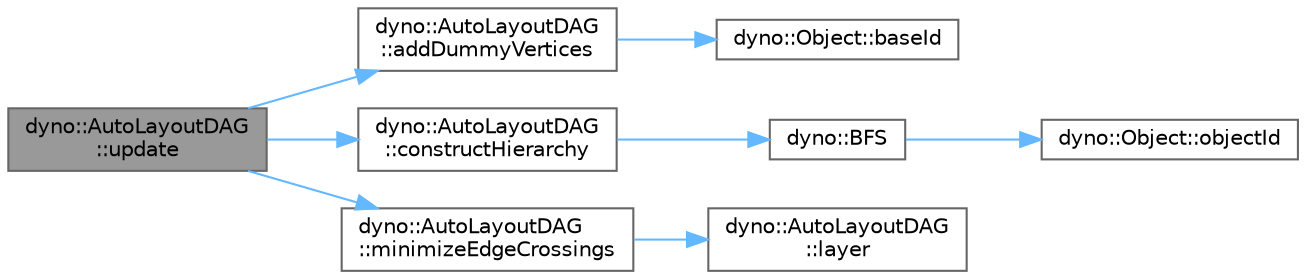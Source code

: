 digraph "dyno::AutoLayoutDAG::update"
{
 // LATEX_PDF_SIZE
  bgcolor="transparent";
  edge [fontname=Helvetica,fontsize=10,labelfontname=Helvetica,labelfontsize=10];
  node [fontname=Helvetica,fontsize=10,shape=box,height=0.2,width=0.4];
  rankdir="LR";
  Node1 [id="Node000001",label="dyno::AutoLayoutDAG\l::update",height=0.2,width=0.4,color="gray40", fillcolor="grey60", style="filled", fontcolor="black",tooltip=" "];
  Node1 -> Node2 [id="edge1_Node000001_Node000002",color="steelblue1",style="solid",tooltip=" "];
  Node2 [id="Node000002",label="dyno::AutoLayoutDAG\l::addDummyVertices",height=0.2,width=0.4,color="grey40", fillcolor="white", style="filled",URL="$classdyno_1_1_auto_layout_d_a_g.html#a63fb5cb89703c21d19a262f2110147c9",tooltip=" "];
  Node2 -> Node3 [id="edge2_Node000002_Node000003",color="steelblue1",style="solid",tooltip=" "];
  Node3 [id="Node000003",label="dyno::Object::baseId",height=0.2,width=0.4,color="grey40", fillcolor="white", style="filled",URL="$classdyno_1_1_object.html#a1c74670edfee2018cfa434a0a6380ed5",tooltip="Base Id."];
  Node1 -> Node4 [id="edge3_Node000001_Node000004",color="steelblue1",style="solid",tooltip=" "];
  Node4 [id="Node000004",label="dyno::AutoLayoutDAG\l::constructHierarchy",height=0.2,width=0.4,color="grey40", fillcolor="white", style="filled",URL="$classdyno_1_1_auto_layout_d_a_g.html#abc41454a06023bf8ef05c2ab31622a4e",tooltip=" "];
  Node4 -> Node5 [id="edge4_Node000004_Node000005",color="steelblue1",style="solid",tooltip=" "];
  Node5 [id="Node000005",label="dyno::BFS",height=0.2,width=0.4,color="grey40", fillcolor="white", style="filled",URL="$namespacedyno.html#a2ba944d6c3df427460d95bdad547ba57",tooltip=" "];
  Node5 -> Node6 [id="edge5_Node000005_Node000006",color="steelblue1",style="solid",tooltip=" "];
  Node6 [id="Node000006",label="dyno::Object::objectId",height=0.2,width=0.4,color="grey40", fillcolor="white", style="filled",URL="$classdyno_1_1_object.html#a5105729f9f9faf65100b999d076418c8",tooltip=" "];
  Node1 -> Node7 [id="edge6_Node000001_Node000007",color="steelblue1",style="solid",tooltip=" "];
  Node7 [id="Node000007",label="dyno::AutoLayoutDAG\l::minimizeEdgeCrossings",height=0.2,width=0.4,color="grey40", fillcolor="white", style="filled",URL="$classdyno_1_1_auto_layout_d_a_g.html#a413e854742dfe61dae7a0cc66ae5b402",tooltip=" "];
  Node7 -> Node8 [id="edge7_Node000007_Node000008",color="steelblue1",style="solid",tooltip=" "];
  Node8 [id="Node000008",label="dyno::AutoLayoutDAG\l::layer",height=0.2,width=0.4,color="grey40", fillcolor="white", style="filled",URL="$classdyno_1_1_auto_layout_d_a_g.html#ad4b67a9399ee9a81fd99bb9c2891d81c",tooltip=" "];
}
